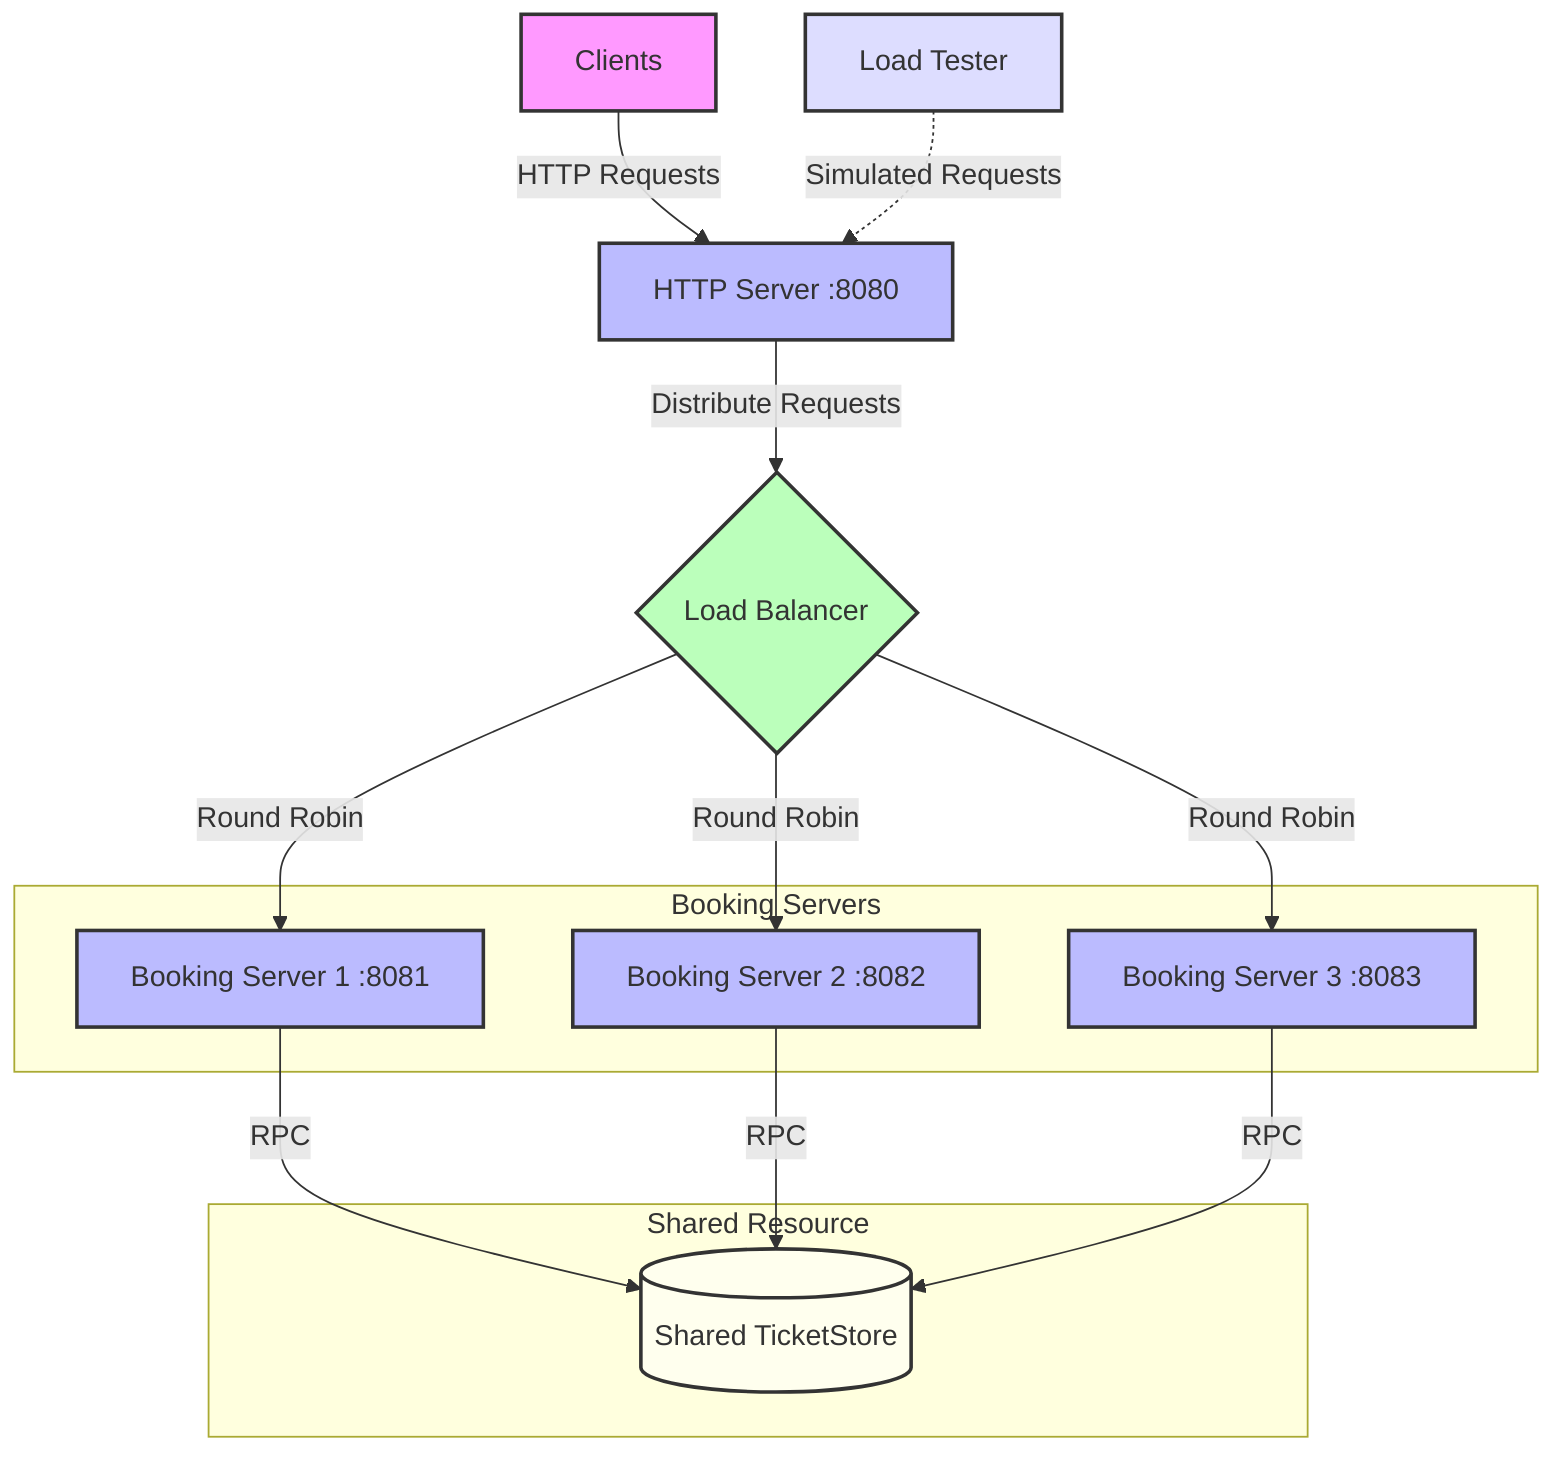 graph TD
    A[Clients] -->|HTTP Requests| B[HTTP Server :8080]
    B -->|Distribute Requests| C{Load Balancer}
    
    C -->|Round Robin| D[Booking Server 1 :8081]
    C -->|Round Robin| E[Booking Server 2 :8082]
    C -->|Round Robin| F[Booking Server 3 :8083]
    
    D -->|RPC| G[(Shared TicketStore)]
    E -->|RPC| G
    F -->|RPC| G
    
    H[Load Tester] -.->|Simulated Requests| B
    
    subgraph "Booking Servers"
        D
        E
        F
    end
    
    subgraph "Shared Resource"
        G
    end
    
    classDef client fill:#f9f,stroke:#333,stroke-width:2px;
    classDef server fill:#bbf,stroke:#333,stroke-width:2px;
    classDef loadbalancer fill:#bfb,stroke:#333,stroke-width:2px;
    classDef bookingserver fill:#fbb,stroke:#333,stroke-width:2px;
    classDef sharedresource fill:#ffe,stroke:#333,stroke-width:2px;
    classDef loadtester fill:#ddf,stroke:#333,stroke-width:2px;
    
    class A client;
    class B,D,E,F server;
    class C loadbalancer;
    class G sharedresource;
    class H loadtester;